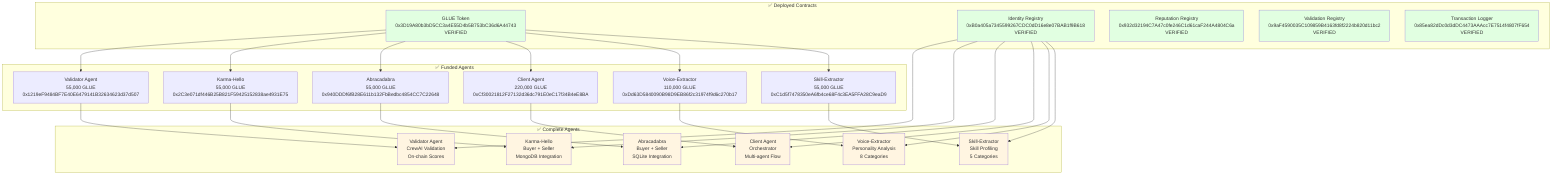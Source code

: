 graph TB
    subgraph "✅ Deployed Contracts"
        GLUE_DEPLOYED[GLUE Token<br/>0x3D19A80b3bD5CC3a4E55D4b5B753bC36d6A44743<br/>VERIFIED]
        ID_DEPLOYED[Identity Registry<br/>0xB0a405a7345599267CDC0dD16e8e07BAB1f9B618<br/>VERIFIED]
        REP_DEPLOYED[Reputation Registry<br/>0x932d32194C7A47c0fe246C1d61caF244A4804C6a<br/>VERIFIED]
        VAL_DEPLOYED[Validation Registry<br/>0x9aF4590035C109859B4163fd8f2224b820d11bc2<br/>VERIFIED]
        TXLOG_DEPLOYED[Transaction Logger<br/>0x85ea82dDc0d3dDC4473AAAcc7E7514f4807fF654<br/>VERIFIED]
    end
    
    subgraph "✅ Funded Agents"
        VAL_FUNDED[Validator Agent<br/>55,000 GLUE<br/>0x1219eF9484BF7E40E6479141B32634623d37d507]
        KARMA_FUNDED[Karma-Hello<br/>55,000 GLUE<br/>0x2C3e071df446B25B821F59425152838ae4931E75]
        ABRA_FUNDED[Abracadabra<br/>55,000 GLUE<br/>0x940DDDf6fB28E611b132FbBedbc4854CC7C22648]
        CLIENT_FUNDED[Client Agent<br/>220,000 GLUE<br/>0xCf30021812F27132d36dc791E0eC17f34B4eE8BA]
        VOICE_FUNDED[Voice-Extractor<br/>110,000 GLUE<br/>0xDd63D5840090B98D9EB86f2c31974f9d6c270b17]
        SKILL_FUNDED[Skill-Extractor<br/>55,000 GLUE<br/>0xC1d5f7478350eA6fb4ce68F4c3EA5FFA28C9eaD9]
    end
    
    subgraph "✅ Complete Agents"
        VAL_COMPLETE[Validator Agent<br/>CrewAI Validation<br/>On-chain Scores]
        KARMA_COMPLETE[Karma-Hello<br/>Buyer + Seller<br/>MongoDB Integration]
        ABRA_COMPLETE[Abracadabra<br/>Buyer + Seller<br/>SQLite Integration]
        CLIENT_COMPLETE[Client Agent<br/>Orchestrator<br/>Multi-agent Flow]
        VOICE_COMPLETE[Voice-Extractor<br/>Personality Analysis<br/>8 Categories]
        SKILL_COMPLETE[Skill-Extractor<br/>Skill Profiling<br/>5 Categories]
    end
    
    GLUE_DEPLOYED --> VAL_FUNDED
    GLUE_DEPLOYED --> KARMA_FUNDED
    GLUE_DEPLOYED --> ABRA_FUNDED
    GLUE_DEPLOYED --> CLIENT_FUNDED
    GLUE_DEPLOYED --> VOICE_FUNDED
    GLUE_DEPLOYED --> SKILL_FUNDED
    
    VAL_FUNDED --> VAL_COMPLETE
    KARMA_FUNDED --> KARMA_COMPLETE
    ABRA_FUNDED --> ABRA_COMPLETE
    CLIENT_FUNDED --> CLIENT_COMPLETE
    VOICE_FUNDED --> VOICE_COMPLETE
    SKILL_FUNDED --> SKILL_COMPLETE
    
    ID_DEPLOYED --> VAL_COMPLETE
    ID_DEPLOYED --> KARMA_COMPLETE
    ID_DEPLOYED --> ABRA_COMPLETE
    ID_DEPLOYED --> CLIENT_COMPLETE
    ID_DEPLOYED --> VOICE_COMPLETE
    ID_DEPLOYED --> SKILL_COMPLETE
    
    style GLUE_DEPLOYED fill:#e1ffe1
    style ID_DEPLOYED fill:#e1ffe1
    style REP_DEPLOYED fill:#e1ffe1
    style VAL_DEPLOYED fill:#e1ffe1
    style TXLOG_DEPLOYED fill:#e1ffe1
    style VAL_COMPLETE fill:#fff5e1
    style KARMA_COMPLETE fill:#fff5e1
    style ABRA_COMPLETE fill:#fff5e1
    style CLIENT_COMPLETE fill:#fff5e1
    style VOICE_COMPLETE fill:#fff5e1
    style SKILL_COMPLETE fill:#fff5e1